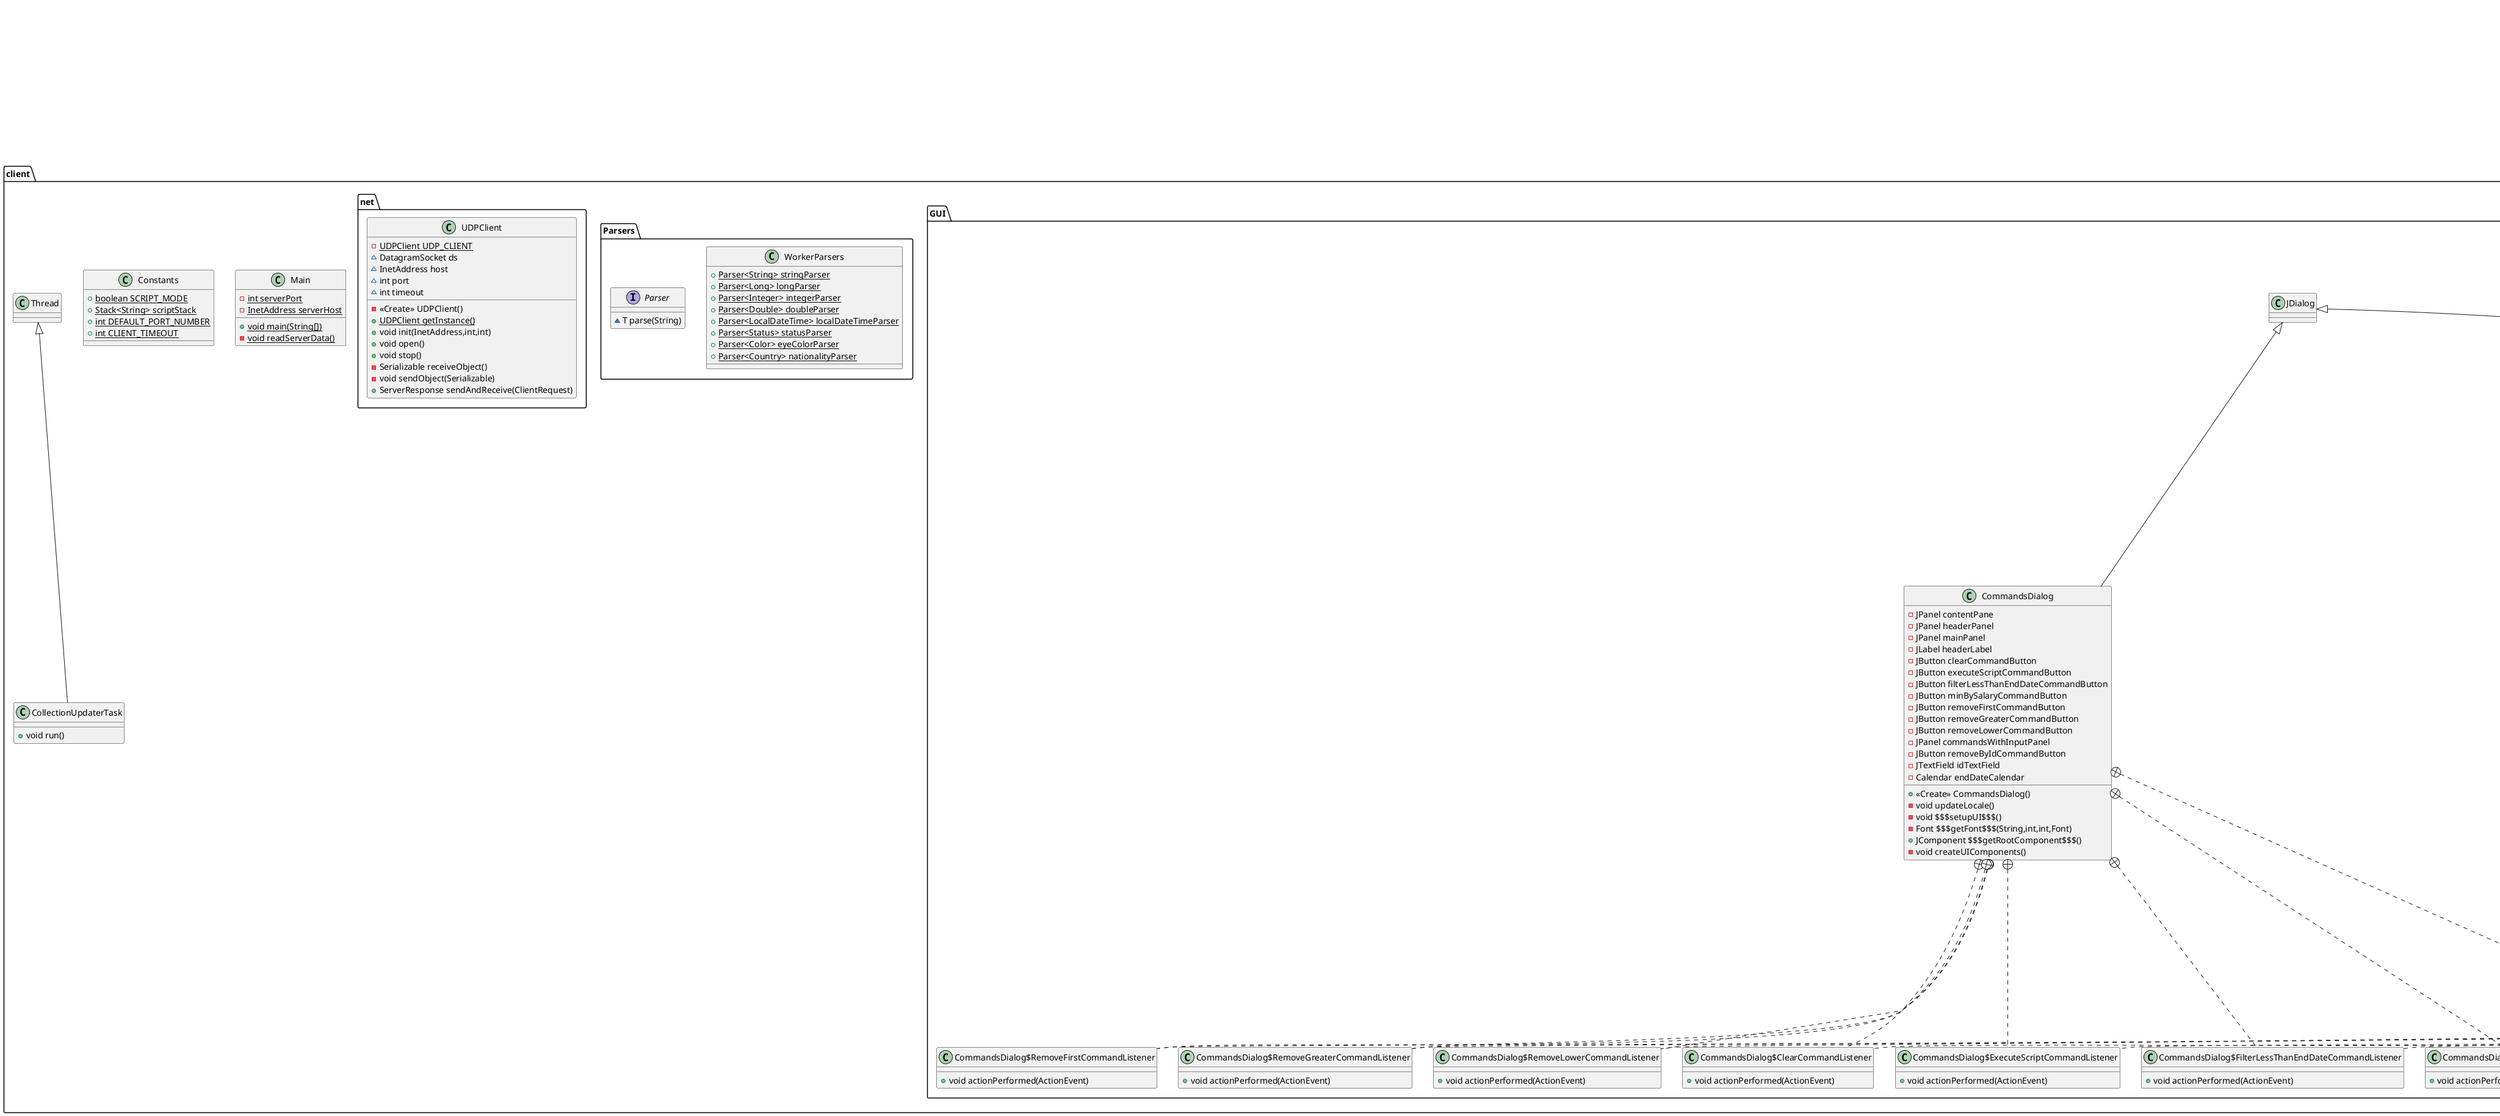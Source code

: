 @startuml
abstract class client.Readers.ValueReader {
+ T readValue(String,Validator<T>,Parser<T>)
}

class client.Exceptions.ScriptFileReadingException {
+ <<Create>> ScriptFileReadingException()
}

class client.Exceptions.RecursiveScriptException {
+ <<Create>> RecursiveScriptException()
}

class client.Readers.ComboBoxReader {
+ {static} T readValue(JComboBox<String>,Validator<T>,Parser<T>)
}

class client.Commands.ShowCommand {
+ <<Create>> ShowCommand()
+ ServerResponse execute()
}

class client.CollectionUpdaterTask {
+ void run()
}

class client.Readers.CalendarReader {
+ {static} LocalDateTime readValue(Calendar,Validator<LocalDateTime>)
}

class client.Controllers.LocaleController {
- {static} LocaleController LOCALE_CONTROLLER
- List<String> localeNames
- List<Locale> locales
- Locale currentLocale
- <<Create>> LocaleController()
+ {static} LocaleController getInstance()
- void loadLocales()
+ List<String> getLocaleNames()
+ Locale getCurrentLocale()
+ int getCurrentLocaleNumber()
+ void setLocale(int)
}


class client.GUI.calendar.Calendar {
- {static} Properties p
+ <<Create>> Calendar()
}


class client.Controllers.CollectionController {
- Collection<Worker> collection
- Predicate<Worker> filter
- Comparator<Worker> comparator
- {static} CollectionController COLLECTION_CONTROLLER
- <<Create>> CollectionController()
+ {static} CollectionController getInstance()
+ boolean updateCollection()
+ Collection<Worker> getProcessedCollection()
+ Collection<Worker> getCollection()
+ void setFilter(String,String)
+ void setComparator(String)
}


class client.GUI.visualization.WorkerImage {
- {static} int WORKER_RADIUS
- {static} int HEAD_RADIUS
- {static} int BODY_RADIUS
- {static} Color WORKER_COLOR
- {static} int MAX_HEAD_HEIGHT
- {static} int MIN_HEAD_HEIGHT
- {static} int ANIMATION_PERIOD
- {static} double MAX_SCALE
- {static} double MIN_SCALE
- int headHeight
- int animationInc
- Color backgroundColor
- Worker worker
- double scale
+ <<Create>> WorkerImage(Worker,Color,double)
- void init()
- void change()
# void paintComponent(Graphics)
}


class client.Readers.WorkerReader {
- {static} WorkerReader WORKER_READER
+ {static} WorkerReader getInstance()
+ Worker readWorker()
+ String readName()
+ Coordinates readCoordinates()
+ double readX()
+ double readY()
+ Integer readSalary()
+ LocalDateTime readStartDate()
+ LocalDateTime readEndDate()
+ Status readStatus()
+ Person readPerson()
+ Long readHeight()
+ Color readEyeColor()
+ Country readNationality()
}


class client.Readers.TextFieldReader {
+ {static} T readValue(JTextField,Validator<T>,Parser<T>)
}

class client.Main {
- {static} int serverPort
- {static} InetAddress serverHost
+ {static} void main(String[])
- {static} void readServerData()
}


class client.Parsers.WorkerParsers {
+ {static} Parser<String> stringParser
+ {static} Parser<Long> longParser
+ {static} Parser<Integer> integerParser
+ {static} Parser<Double> doubleParser
+ {static} Parser<LocalDateTime> localDateTimeParser
+ {static} Parser<Status> statusParser
+ {static} Parser<Color> eyeColorParser
+ {static} Parser<Country> nationalityParser
}

class client.Commands.ClearCommand {
+ <<Create>> ClearCommand()
+ ServerResponse execute()
}

class client.GUI.visualization.VisualizationFrom {
- {static} int WINDOW_WIDTH
- {static} int WINDOW_HEIGHT
- JPanel contentPane
- CoordinatesNet coordinatesNet
+ <<Create>> VisualizationFrom()
+ void update()
- void setUpUI()
}


class client.Controllers.AuthorizationController {
- {static} void handleAuthorizationResult(ServerResponse)
+ {static} UserInfo logIn(String,String)
+ {static} void singUp(String,String,String)
}

class client.GUI.visualization.CoordinatesNet {
- {static} int LEFT_OFFSET
- {static} int TOP_OFFSET
- {static} int BOTTOM_OFFSET
- {static} int RIGHT_OFFSET
- {static} int CELL_SIZE
- {static} int X_TEXT_OFFSET
- {static} int Y_TEXT_OFFSET
- {static} int SCALE_TEXT_X_OFFSET
- {static} int SCALE_TEXT_Y_OFFSET
- {static} int CELL_UNIT
- {static} int HALF_DASH_LEN
- {static} double SCALE_STEP
- Font coordinatesFont
- Font infoFont
- double scale
- int X0
- int Y0
- boolean isDragging
- int dragX0
- int dragY0
- int tmpX
- int tmpY
- Collection<Worker> collection
- Map<String,Color> colors
+ <<Create>> CoordinatesNet()
+ void updateCollection(Collection<Worker>)
+ void setDefaultView()
# void paintComponent(Graphics)
- Color generateColor()
- void redraw()
+ void addComponent(JComponent,double,double)
}


class client.GUI.calendar.DateLabelFormatter {
- String datePattern
- SimpleDateFormat dateFormatter
+ Object stringToValue(String)
+ String valueToString(Object)
}


class client.Controllers.ResourceBundlesController {
- {static} ResourceBundlesController RESOURCE_BUNDLE_CONTROLLER
- <<Create>> ResourceBundlesController()
+ {static} ResourceBundlesController getInstance()
+ ResourceBundle getExceptionsBundle()
+ ResourceBundle getMessagesBundle()
+ ResourceBundle getFieldsBundle()
+ ResourceBundle getLogInBundle()
+ ResourceBundle getMainBundle()
+ ResourceBundle getSignUpBundle()
}


class client.Commands.RemoveByIdCommand {
- long id
+ <<Create>> RemoveByIdCommand()
+ <<Create>> RemoveByIdCommand(long)
+ ServerResponse execute()
+ void initCommandArgs(ArrayList<Serializable>)
}


class client.Constants {
+ {static} boolean SCRIPT_MODE
+ {static} Stack<String> scriptStack
+ {static} int DEFAULT_PORT_NUMBER
+ {static} int CLIENT_TIMEOUT
}

class client.Commands.UpdateByIdCommand {
- Worker worker
- long id
+ <<Create>> UpdateByIdCommand()
+ <<Create>> UpdateByIdCommand(Worker,long)
+ ServerResponse execute()
+ void initCommandArgs(ArrayList<Serializable>)
+ void readData()
}


class client.Commands.RemoveGreaterCommand {
- Worker worker
+ <<Create>> RemoveGreaterCommand()
+ <<Create>> RemoveGreaterCommand(Worker)
+ ServerResponse execute()
+ void readData()
}


class client.Commands.InfoCommand {
+ <<Create>> InfoCommand()
+ ServerResponse execute()
}

class client.GUI.GUIController {
- {static} GUIController GUI_CONTROLLER
- JFrame mainFrame
- GUIStates state
- <<Create>> GUIController()
+ {static} GUIController getInstance()
- void draw()
+ void setState(GUIStates)
+ void showInfoMessage(LocalizedMessage)
+ void showErrorMessage(LocalizedException)
+ void showWarningMessage(LocalizedMessage)
+ void handleServerResponse(ServerResponse)
}


class client.Commands.ExitCommand {
+ <<Create>> ExitCommand()
+ ServerResponse execute()
}

class client.GUI.CommandsDialog {
- JPanel contentPane
- JPanel headerPanel
- JPanel mainPanel
- JLabel headerLabel
- JButton clearCommandButton
- JButton executeScriptCommandButton
- JButton filterLessThanEndDateCommandButton
- JButton minBySalaryCommandButton
- JButton removeFirstCommandButton
- JButton removeGreaterCommandButton
- JButton removeLowerCommandButton
- JPanel commandsWithInputPanel
- JButton removeByIdCommandButton
- JTextField idTextField
- Calendar endDateCalendar
+ <<Create>> CommandsDialog()
- void updateLocale()
- void $$$setupUI$$$()
- Font $$$getFont$$$(String,int,int,Font)
+ JComponent $$$getRootComponent$$$()
- void createUIComponents()
}


class client.GUI.CommandsDialog$ClearCommandListener {
+ void actionPerformed(ActionEvent)
}

class client.GUI.CommandsDialog$ExecuteScriptCommandListener {
+ void actionPerformed(ActionEvent)
}

class client.GUI.CommandsDialog$MinBySalaryCommandListener {
+ void actionPerformed(ActionEvent)
}

class client.GUI.CommandsDialog$FilterLessThanEndDateCommandListener {
+ void actionPerformed(ActionEvent)
}

class client.GUI.CommandsDialog$RemoveByIdCommandListener {
+ void actionPerformed(ActionEvent)
}

class client.GUI.CommandsDialog$RemoveFirstCommandListener {
+ void actionPerformed(ActionEvent)
}

class client.GUI.CommandsDialog$RemoveGreaterCommandListener {
+ void actionPerformed(ActionEvent)
}

class client.GUI.CommandsDialog$RemoveLowerCommandListener {
+ void actionPerformed(ActionEvent)
}

class client.Commands.RemoveLowerCommand {
- Worker worker
+ <<Create>> RemoveLowerCommand()
+ <<Create>> RemoveLowerCommand(Worker)
+ ServerResponse execute()
+ void readData()
}


class client.GUI.LogInForm {
- JPanel logInRootPanel
- JButton logInButton
- JLabel signUpLabel
- JPanel logInPanel
- JLabel welcomeLabel
- JLabel logInLabel
- JLabel usernameLabel
- JTextField usernameTextField
- JLabel passwordLabel
- JPasswordField passwordField
- JPanel signUpQuestionPanel
- JLabel noAccountLabel
- JComboBox localeComboBox
- JLabel localeLabel
+ <<Create>> LogInForm()
- void updateLocale()
- void $$$setupUI$$$()
- Font $$$getFont$$$(String,int,int,Font)
+ JComponent $$$getRootComponent$$$()
- void createUIComponents()
}


class client.GUI.LogInForm$LocaleComboBoxListener {
+ void actionPerformed(ActionEvent)
}

class client.GUI.LogInForm$LogInButtonListener {
+ void actionPerformed(ActionEvent)
}

class client.GUI.LogInForm$SigUpLabelListener {
+ void mouseClicked(MouseEvent)
}

class client.GUI.MainForm {
- {static} MainForm MAIN_FORM
- JPanel mainRootPanel
- JPanel menuPanel
- JPanel dataPanel
- JPanel controlPanel
- JButton createButton
- JButton editButton
- JButton deleteButton
- JButton visualizeButton
- JButton commandsButton
- JPanel editPanel
- JPanel visualizePanel
- JPanel commandsPanel
- JTable dataTable
- JLabel currentUserLabel
- JLabel numberOfWorkersLabel
- JScrollPane dataScrollPane
- JLabel workerLabel
- JPanel collectionInfoPanel
- JPanel userInfoPanel
- JPanel mainMenuPanel
- JPanel currentUserPanel
- JLabel usernameLabel
- JComboBox filterComboBox
- JTextField filterTextField
- JLabel filterByLabel
- JPanel filterPanel
- JLabel separatorLabel
- JPanel sortPanel
- JLabel sortLabel
- JComboBox sortComboBox
- JPanel localePanel
- JComboBox localeComboBox
- JLabel localeLabel
- VisualizationFrom visualizationFrom
+ boolean VISUALIZATION_MODE
- ArrayList<String> dataTableColumns
- <<Create>> MainForm()
+ {static} MainForm getInstance()
+ void resetVisualizationMode()
+ void updateDataTable(Collection<Worker>)
- void updateLocale()
+ void updateWorker(Worker)
- void $$$setupUI$$$()
- Font $$$getFont$$$(String,int,int,Font)
+ JComponent $$$getRootComponent$$$()
- void createUIComponents()
}


class client.GUI.MainForm$LocaleComboBoxListener {
+ void actionPerformed(ActionEvent)
}

class client.GUI.MainForm$CreateButtonActionListener {
+ void actionPerformed(ActionEvent)
}

class client.GUI.MainForm$FilterActionListener {
+ void actionPerformed(ActionEvent)
}

class client.GUI.MainForm$SortActionListener {
+ void actionPerformed(ActionEvent)
}

class client.GUI.MainForm$EditButtonListener {
+ void actionPerformed(ActionEvent)
}

class client.GUI.MainForm$DeleteButtonListener {
+ void actionPerformed(ActionEvent)
}

class client.GUI.MainForm$CommandsButtonListener {
+ void actionPerformed(ActionEvent)
}

class client.GUI.MainForm$VisualizationButtonListener {
+ void actionPerformed(ActionEvent)
}

class client.net.UDPClient {
- {static} UDPClient UDP_CLIENT
~ DatagramSocket ds
~ InetAddress host
~ int port
~ int timeout
- <<Create>> UDPClient()
+ {static} UDPClient getInstance()
+ void init(InetAddress,int,int)
+ void open()
+ void stop()
- Serializable receiveObject()
- void sendObject(Serializable)
+ ServerResponse sendAndReceive(ClientRequest)
}


class client.Commands.RemoveFirstCommand {
+ <<Create>> RemoveFirstCommand()
+ ServerResponse execute()
}

class client.Commands.AddCommand {
- Worker worker
+ <<Create>> AddCommand()
+ <<Create>> AddCommand(Worker)
+ ServerResponse execute()
+ void readData()
}


class client.Commands.ExecuteScriptCommand {
- {static} CommandsController commandsController
- String scriptFilePath
+ <<Create>> ExecuteScriptCommand()
+ <<Create>> ExecuteScriptCommand(String)
+ ServerResponse execute()
+ void initCommandArgs(ArrayList<Serializable>)
- {static} void scriptMode()
}


class client.GUI.ReadWorkerDialog {
- JPanel contentPane
- JPanel headerPanel
- JPanel mainPanel
- JPanel menuPanel
- JLabel headerLabel
- JButton saveButton
- JButton cancelButton
- JTextField nameTextField
- JComboBox statusComboBox
- JLabel nameLabel
- JLabel salaryLabel
- JLabel startDateLabel
- JLabel endDateLabel
- JLabel statusLabel
- JLabel heightLabel
- JLabel eyeColorLabel
- JLabel nationalityLabel
- JTextField salaryTextField
- JTextField heightTextField
- JComboBox eyeColorComboBox
- JComboBox nationalityComboBox
- JLabel mainInfoLabel
- JCheckBox noPersonCheckBox
- JLabel coordinatesLabel
- JLabel xLabel
- JTextField xTextField
- JLabel yLabel
- JTextField yTextField
- JPanel personPanel
- JLabel personLabel
- Calendar endDateCalendar
- Calendar startDateCalendar
- Worker worker
+ <<Create>> ReadWorkerDialog()
- void updateLocale()
+ void fillFields(Worker)
- void onSave()
- void onCancel()
+ Worker showDialog()
- Worker readWorker()
- void $$$setupUI$$$()
- Font $$$getFont$$$(String,int,int,Font)
+ JComponent $$$getRootComponent$$$()
- void createUIComponents()
}


class client.Commands.FilterLessThanEndDateCommand {
- LocalDateTime endDate
+ <<Create>> FilterLessThanEndDateCommand()
+ <<Create>> FilterLessThanEndDateCommand(LocalDateTime)
+ ServerResponse execute()
+ void readData()
}


class client.Commands.MinBySalaryCommand {
+ <<Create>> MinBySalaryCommand()
+ ServerResponse execute()
}

abstract class client.Commands.ClientCommand {
# ArrayList<Serializable> arguments
+ <<Create>> ClientCommand(String,String,String)
# ServerResponse sendAndReceive()
}


interface client.Parsers.Parser {
~ T parse(String)
}

class client.GUI.SignUpForm {
- JPanel signUpRootPanel
- JLabel signUpLabel
- JPanel signUpPanel
- JTextField usernameTextField
- JTextField passwordTextField
- JTextField confirmPasswordTextField
- JButton signUpButton
- JLabel usernameLabel
- JLabel passwordLabel
- JLabel confirmPasswordLabel
- JLabel welcomeLabel
- JComboBox localeComboBox
- JLabel localeLabel
- JLabel backToLogInLabel
- JPanel leftPanel
- JPanel rightPanel
+ <<Create>> SignUpForm()
- void updateLocale()
- void createUIComponents()
- void $$$setupUI$$$()
- Font $$$getFont$$$(String,int,int,Font)
+ JComponent $$$getRootComponent$$$()
}


class client.GUI.SignUpForm$BackToLogInLabelListener {
+ void mouseClicked(MouseEvent)
}

class client.GUI.SignUpForm$LocaleComboBoxListener {
+ void actionPerformed(ActionEvent)
}

class client.GUI.SignUpForm$SignUpButtonListener {
+ void actionPerformed(ActionEvent)
}

class client.Commands.PrintFieldDescendingSalaryCommand {
+ <<Create>> PrintFieldDescendingSalaryCommand()
+ ServerResponse execute()
}

enum client.GUI.GUIStates {
+  MAIN
+  LOG_IN
+  SIGN_UP
}



common.Exceptions.LocalizedException <|-- client.Exceptions.ScriptFileReadingException
common.Exceptions.LocalizedException <|-- client.Exceptions.RecursiveScriptException
client.Commands.ClientCommand <|-- client.Commands.ShowCommand
client.Thread <|-- client.CollectionUpdaterTask
org.jdatepicker.impl.JDatePickerImpl <|-- client.GUI.calendar.Calendar
client.GUI.visualization.JComponent <|-- client.GUI.visualization.WorkerImage
client.Readers.ValueReader <|-- client.Readers.WorkerReader
client.Commands.ClientCommand <|-- client.Commands.ClearCommand
client.GUI.visualization.JFrame <|-- client.GUI.visualization.VisualizationFrom
client.GUI.visualization.JComponent <|-- client.GUI.visualization.CoordinatesNet
client.GUI.calendar.AbstractFormatter <|-- client.GUI.calendar.DateLabelFormatter
client.Commands.ClientCommand <|-- client.Commands.RemoveByIdCommand
client.Commands.ClientCommand <|-- client.Commands.UpdateByIdCommand
client.Commands.ClientCommand <|-- client.Commands.RemoveGreaterCommand
client.Commands.ClientCommand <|-- client.Commands.InfoCommand
common.Commands.UserCommand <|-- client.Commands.ExitCommand
client.GUI.JDialog <|-- client.GUI.CommandsDialog
client.GUI.CommandsDialog +.. client.GUI.CommandsDialog$ClearCommandListener
client.GUI.ActionListener <|.. client.GUI.CommandsDialog$ClearCommandListener
client.GUI.CommandsDialog +.. client.GUI.CommandsDialog$ExecuteScriptCommandListener
client.GUI.ActionListener <|.. client.GUI.CommandsDialog$ExecuteScriptCommandListener
client.GUI.CommandsDialog +.. client.GUI.CommandsDialog$MinBySalaryCommandListener
client.GUI.ActionListener <|.. client.GUI.CommandsDialog$MinBySalaryCommandListener
client.GUI.CommandsDialog +.. client.GUI.CommandsDialog$FilterLessThanEndDateCommandListener
client.GUI.ActionListener <|.. client.GUI.CommandsDialog$FilterLessThanEndDateCommandListener
client.GUI.CommandsDialog +.. client.GUI.CommandsDialog$RemoveByIdCommandListener
client.GUI.ActionListener <|.. client.GUI.CommandsDialog$RemoveByIdCommandListener
client.GUI.CommandsDialog +.. client.GUI.CommandsDialog$RemoveFirstCommandListener
client.GUI.ActionListener <|.. client.GUI.CommandsDialog$RemoveFirstCommandListener
client.GUI.CommandsDialog +.. client.GUI.CommandsDialog$RemoveGreaterCommandListener
client.GUI.ActionListener <|.. client.GUI.CommandsDialog$RemoveGreaterCommandListener
client.GUI.CommandsDialog +.. client.GUI.CommandsDialog$RemoveLowerCommandListener
client.GUI.ActionListener <|.. client.GUI.CommandsDialog$RemoveLowerCommandListener
client.Commands.ClientCommand <|-- client.Commands.RemoveLowerCommand
client.GUI.LogInForm +.. client.GUI.LogInForm$LocaleComboBoxListener
client.GUI.ActionListener <|.. client.GUI.LogInForm$LocaleComboBoxListener
client.GUI.LogInForm +.. client.GUI.LogInForm$LogInButtonListener
client.GUI.ActionListener <|.. client.GUI.LogInForm$LogInButtonListener
client.GUI.LogInForm +.. client.GUI.LogInForm$SigUpLabelListener
client.GUI.MouseAdapter <|-- client.GUI.LogInForm$SigUpLabelListener
client.GUI.MainForm +.. client.GUI.MainForm$LocaleComboBoxListener
client.GUI.ActionListener <|.. client.GUI.MainForm$LocaleComboBoxListener
client.GUI.MainForm +.. client.GUI.MainForm$CreateButtonActionListener
client.GUI.ActionListener <|.. client.GUI.MainForm$CreateButtonActionListener
client.GUI.MainForm +.. client.GUI.MainForm$FilterActionListener
client.GUI.ActionListener <|.. client.GUI.MainForm$FilterActionListener
client.GUI.MainForm +.. client.GUI.MainForm$SortActionListener
client.GUI.ActionListener <|.. client.GUI.MainForm$SortActionListener
client.GUI.MainForm +.. client.GUI.MainForm$EditButtonListener
client.GUI.ActionListener <|.. client.GUI.MainForm$EditButtonListener
client.GUI.MainForm +.. client.GUI.MainForm$DeleteButtonListener
client.GUI.ActionListener <|.. client.GUI.MainForm$DeleteButtonListener
client.GUI.MainForm +.. client.GUI.MainForm$CommandsButtonListener
client.GUI.ActionListener <|.. client.GUI.MainForm$CommandsButtonListener
client.GUI.MainForm +.. client.GUI.MainForm$VisualizationButtonListener
client.GUI.ActionListener <|.. client.GUI.MainForm$VisualizationButtonListener
client.Commands.ClientCommand <|-- client.Commands.RemoveFirstCommand
client.Commands.ClientCommand <|-- client.Commands.AddCommand
common.Commands.UserCommand <|-- client.Commands.ExecuteScriptCommand
client.GUI.JDialog <|-- client.GUI.ReadWorkerDialog
client.Commands.ClientCommand <|-- client.Commands.FilterLessThanEndDateCommand
client.Commands.ClientCommand <|-- client.Commands.MinBySalaryCommand
common.Commands.UserCommand <|-- client.Commands.ClientCommand
client.GUI.SignUpForm +.. client.GUI.SignUpForm$BackToLogInLabelListener
client.GUI.MouseAdapter <|-- client.GUI.SignUpForm$BackToLogInLabelListener
client.GUI.SignUpForm +.. client.GUI.SignUpForm$LocaleComboBoxListener
client.GUI.ActionListener <|.. client.GUI.SignUpForm$LocaleComboBoxListener
client.GUI.SignUpForm +.. client.GUI.SignUpForm$SignUpButtonListener
client.GUI.ActionListener <|.. client.GUI.SignUpForm$SignUpButtonListener
client.Commands.ClientCommand <|-- client.Commands.PrintFieldDescendingSalaryCommand
@enduml